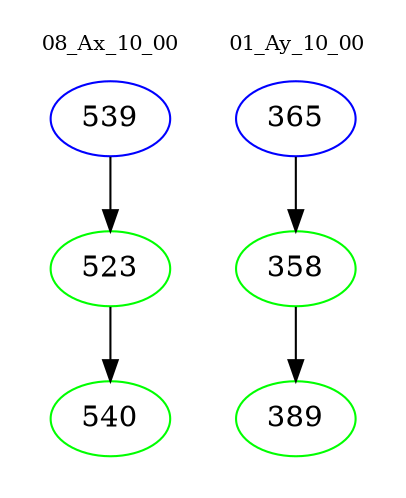 digraph{
subgraph cluster_0 {
color = white
label = "08_Ax_10_00";
fontsize=10;
T0_539 [label="539", color="blue"]
T0_539 -> T0_523 [color="black"]
T0_523 [label="523", color="green"]
T0_523 -> T0_540 [color="black"]
T0_540 [label="540", color="green"]
}
subgraph cluster_1 {
color = white
label = "01_Ay_10_00";
fontsize=10;
T1_365 [label="365", color="blue"]
T1_365 -> T1_358 [color="black"]
T1_358 [label="358", color="green"]
T1_358 -> T1_389 [color="black"]
T1_389 [label="389", color="green"]
}
}
